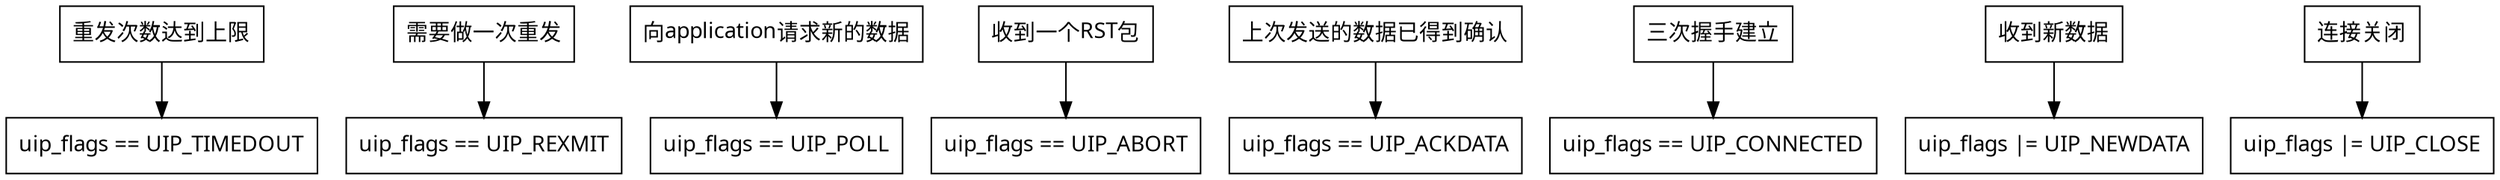digraph G {
    edge [fontname="FangSong"]; 
    node [shape=box, fontname="FangSong" size="20,20"];
    "重发次数达到上限" -> "uip_flags == UIP_TIMEDOUT";
    "需要做一次重发" -> "uip_flags == UIP_REXMIT";
    "向application请求新的数据" -> "uip_flags == UIP_POLL";
    "收到一个RST包" -> "uip_flags == UIP_ABORT";
    "上次发送的数据已得到确认" -> "uip_flags == UIP_ACKDATA" ;
    "三次握手建立"  -> "uip_flags == UIP_CONNECTED";
    "收到新数据" -> "uip_flags |= UIP_NEWDATA";
    "连接关闭" -> "uip_flags |= UIP_CLOSE";
}
